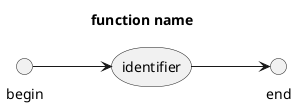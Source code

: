 @startuml
left to right direction
title function name

circle "begin" as BEGIN
circle "end" as END
storage identifier

BEGIN-->identifier
identifier-->END
@enduml
